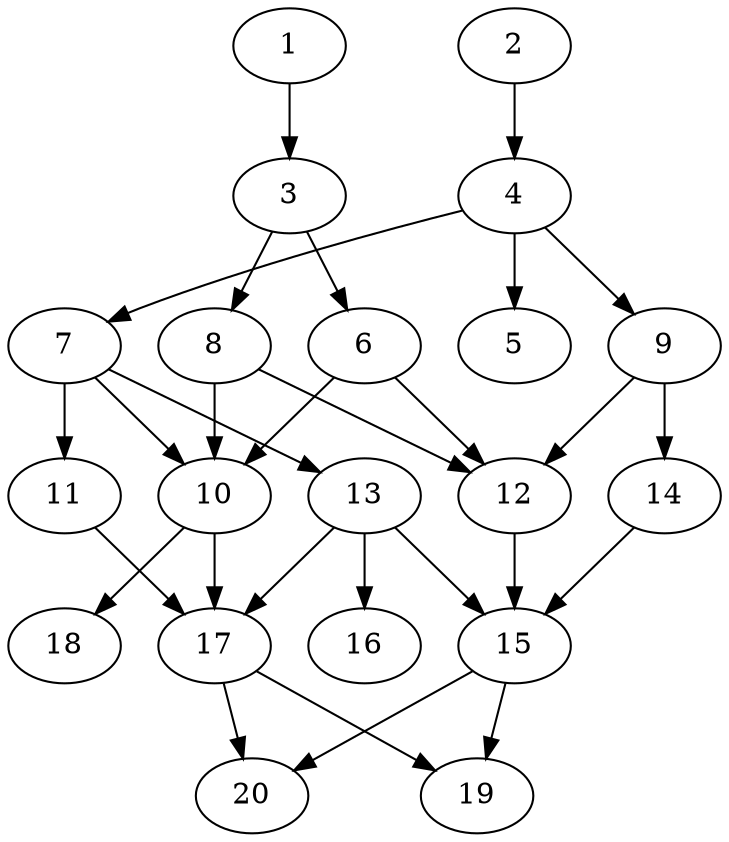 // DAG automatically generated by daggen at Wed Jul 24 22:10:09 2019
// ./daggen --dot -n 20 --ccr 0.5 --fat 0.5 --regular 0.5 --density 0.5 --mindata 5242880 --maxdata 52428800 
digraph G {
  1 [size="29775872", alpha="0.01", expect_size="14887936"] 
  1 -> 3 [size ="14887936"]
  2 [size="32749568", alpha="0.06", expect_size="16374784"] 
  2 -> 4 [size ="16374784"]
  3 [size="14358528", alpha="0.10", expect_size="7179264"] 
  3 -> 6 [size ="7179264"]
  3 -> 8 [size ="7179264"]
  4 [size="62394368", alpha="0.17", expect_size="31197184"] 
  4 -> 5 [size ="31197184"]
  4 -> 7 [size ="31197184"]
  4 -> 9 [size ="31197184"]
  5 [size="52996096", alpha="0.05", expect_size="26498048"] 
  6 [size="57774080", alpha="0.16", expect_size="28887040"] 
  6 -> 10 [size ="28887040"]
  6 -> 12 [size ="28887040"]
  7 [size="11083776", alpha="0.11", expect_size="5541888"] 
  7 -> 10 [size ="5541888"]
  7 -> 11 [size ="5541888"]
  7 -> 13 [size ="5541888"]
  8 [size="33431552", alpha="0.15", expect_size="16715776"] 
  8 -> 10 [size ="16715776"]
  8 -> 12 [size ="16715776"]
  9 [size="64946176", alpha="0.15", expect_size="32473088"] 
  9 -> 12 [size ="32473088"]
  9 -> 14 [size ="32473088"]
  10 [size="46209024", alpha="0.08", expect_size="23104512"] 
  10 -> 17 [size ="23104512"]
  10 -> 18 [size ="23104512"]
  11 [size="22343680", alpha="0.01", expect_size="11171840"] 
  11 -> 17 [size ="11171840"]
  12 [size="29138944", alpha="0.14", expect_size="14569472"] 
  12 -> 15 [size ="14569472"]
  13 [size="59246592", alpha="0.07", expect_size="29623296"] 
  13 -> 15 [size ="29623296"]
  13 -> 16 [size ="29623296"]
  13 -> 17 [size ="29623296"]
  14 [size="11634688", alpha="0.17", expect_size="5817344"] 
  14 -> 15 [size ="5817344"]
  15 [size="91332608", alpha="0.16", expect_size="45666304"] 
  15 -> 19 [size ="45666304"]
  15 -> 20 [size ="45666304"]
  16 [size="18980864", alpha="0.01", expect_size="9490432"] 
  17 [size="93003776", alpha="0.11", expect_size="46501888"] 
  17 -> 19 [size ="46501888"]
  17 -> 20 [size ="46501888"]
  18 [size="51638272", alpha="0.10", expect_size="25819136"] 
  19 [size="29259776", alpha="0.10", expect_size="14629888"] 
  20 [size="101384192", alpha="0.05", expect_size="50692096"] 
}
